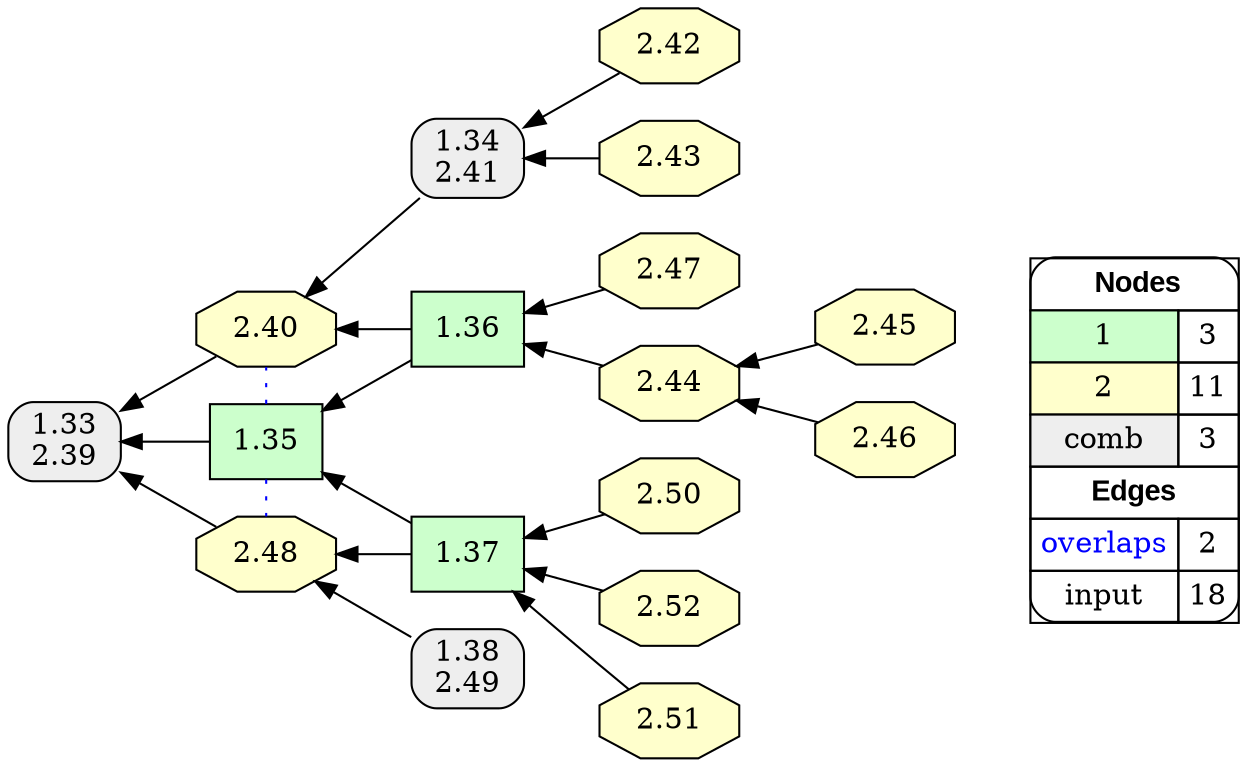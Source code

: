 digraph{
rankdir=RL
node[shape=box style=filled fillcolor="#CCFFCC"] 
"1.35"
"1.36"
"1.37"
node[shape=octagon style=filled fillcolor="#FFFFCC"] 
"2.52"
"2.51"
"2.50"
"2.40"
"2.43"
"2.44"
"2.45"
"2.46"
"2.47"
"2.48"
"2.42"
node[shape=box style="filled,rounded" fillcolor="#EEEEEE"] 
"1.33\n2.39"
"1.38\n2.49"
"1.34\n2.41"
edge[arrowhead=none style=dotted color="#0000FF" constraint=false penwidth=1]
"1.35" -> "2.40"
"1.35" -> "2.48"
edge[arrowhead=normal style=solid color="#000000" constraint=true penwidth=1]
"1.36" -> "2.40"
"1.34\n2.41" -> "2.40"
"2.52" -> "1.37"
"2.42" -> "1.34\n2.41"
"2.50" -> "1.37"
"2.46" -> "2.44"
"1.38\n2.49" -> "2.48"
"1.36" -> "1.35"
"2.40" -> "1.33\n2.39"
"1.37" -> "2.48"
"1.35" -> "1.33\n2.39"
"2.47" -> "1.36"
"2.43" -> "1.34\n2.41"
"2.45" -> "2.44"
"1.37" -> "1.35"
"2.48" -> "1.33\n2.39"
"2.44" -> "1.36"
"2.51" -> "1.37"
edge[arrowhead=normal style=dotted color="#000000" constraint=true penwidth=1]
node[shape=box] 
{rank=source Legend [fillcolor= white margin=0 label=< 
 <TABLE BORDER="0" CELLBORDER="1" CELLSPACING="0" CELLPADDING="4"> 
<TR> <TD COLSPAN="2"><font face="Arial Black"> Nodes</font></TD> </TR> 
<TR> 
 <TD bgcolor="#CCFFCC">1</TD> 
 <TD>3</TD> 
 </TR> 
<TR> 
 <TD bgcolor="#FFFFCC">2</TD> 
 <TD>11</TD> 
 </TR> 
<TR> 
 <TD bgcolor="#EEEEEE">comb</TD> 
 <TD>3</TD> 
 </TR> 
<TR> <TD COLSPAN="2"><font face = "Arial Black"> Edges </font></TD> </TR> 
<TR> 
 <TD><font color ="#0000FF">overlaps</font></TD> 
 <TD>2</TD> 
 </TR> 
<TR> 
 <TD><font color ="#000000">input</font></TD> 
 <TD>18</TD> 
 </TR> 
</TABLE> 
 >] } 
}